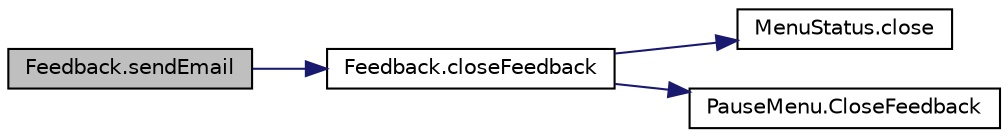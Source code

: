 digraph "Feedback.sendEmail"
{
  edge [fontname="Helvetica",fontsize="10",labelfontname="Helvetica",labelfontsize="10"];
  node [fontname="Helvetica",fontsize="10",shape=record];
  rankdir="LR";
  Node5 [label="Feedback.sendEmail",height=0.2,width=0.4,color="black", fillcolor="grey75", style="filled", fontcolor="black"];
  Node5 -> Node6 [color="midnightblue",fontsize="10",style="solid",fontname="Helvetica"];
  Node6 [label="Feedback.closeFeedback",height=0.2,width=0.4,color="black", fillcolor="white", style="filled",URL="$class_feedback.html#a6057bfa39eda30e51c26bcdf379abf4c",tooltip="Closes feedback window. "];
  Node6 -> Node7 [color="midnightblue",fontsize="10",style="solid",fontname="Helvetica"];
  Node7 [label="MenuStatus.close",height=0.2,width=0.4,color="black", fillcolor="white", style="filled",URL="$class_menu_status.html#a4955171a81f002548daea605eef2ddd0",tooltip="Close the specified menu. "];
  Node6 -> Node8 [color="midnightblue",fontsize="10",style="solid",fontname="Helvetica"];
  Node8 [label="PauseMenu.CloseFeedback",height=0.2,width=0.4,color="black", fillcolor="white", style="filled",URL="$class_pause_menu.html#a597c021c506b1533ebcc6c4d9dde6606",tooltip="Closes the feedback menu "];
}

